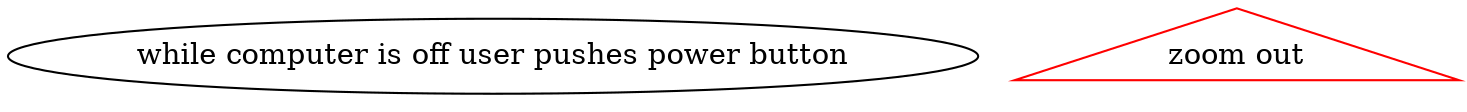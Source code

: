 strict digraph {
	graph [compound=true];
	node [label="\N"];
	while_computer_is_off_user_pushes_power_button	[label="while computer is off user pushes power button"];
	"zoom out"	[color=red,
		href="single_layer_0_top.svg",
		shape=triangle];
}
